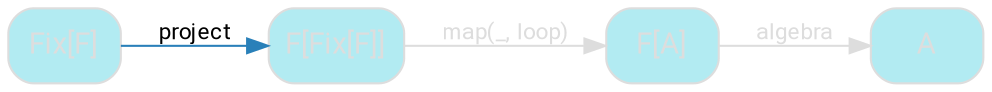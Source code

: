 digraph {
    bgcolor=transparent
    splines=false
    rankdir=LR

    // Default theme: disabled
    node[shape="rectangle" style="rounded,filled" color="#dddddd" fillcolor="#b2ebf2" fontcolor="#dddddd" fontname="Segoe UI,Roboto,Helvetica,Arial,sans-serif"]
    edge [color="#dddddd" fontcolor="#dddddd" fontname="Segoe UI,Roboto,Helvetica,Arial,sans-serif" fontsize=11]

    ListFList[label="F[Fix[F]]"]
    ListFA[label="F[A]"]
    B[label="Fix[F]"]

    B         -> ListFList [label=project color="#2980B9" fontcolor="#000000"]
    ListFList -> ListFA[label="map(_, loop)"]
    ListFA    -> A [label=algebra]
}

